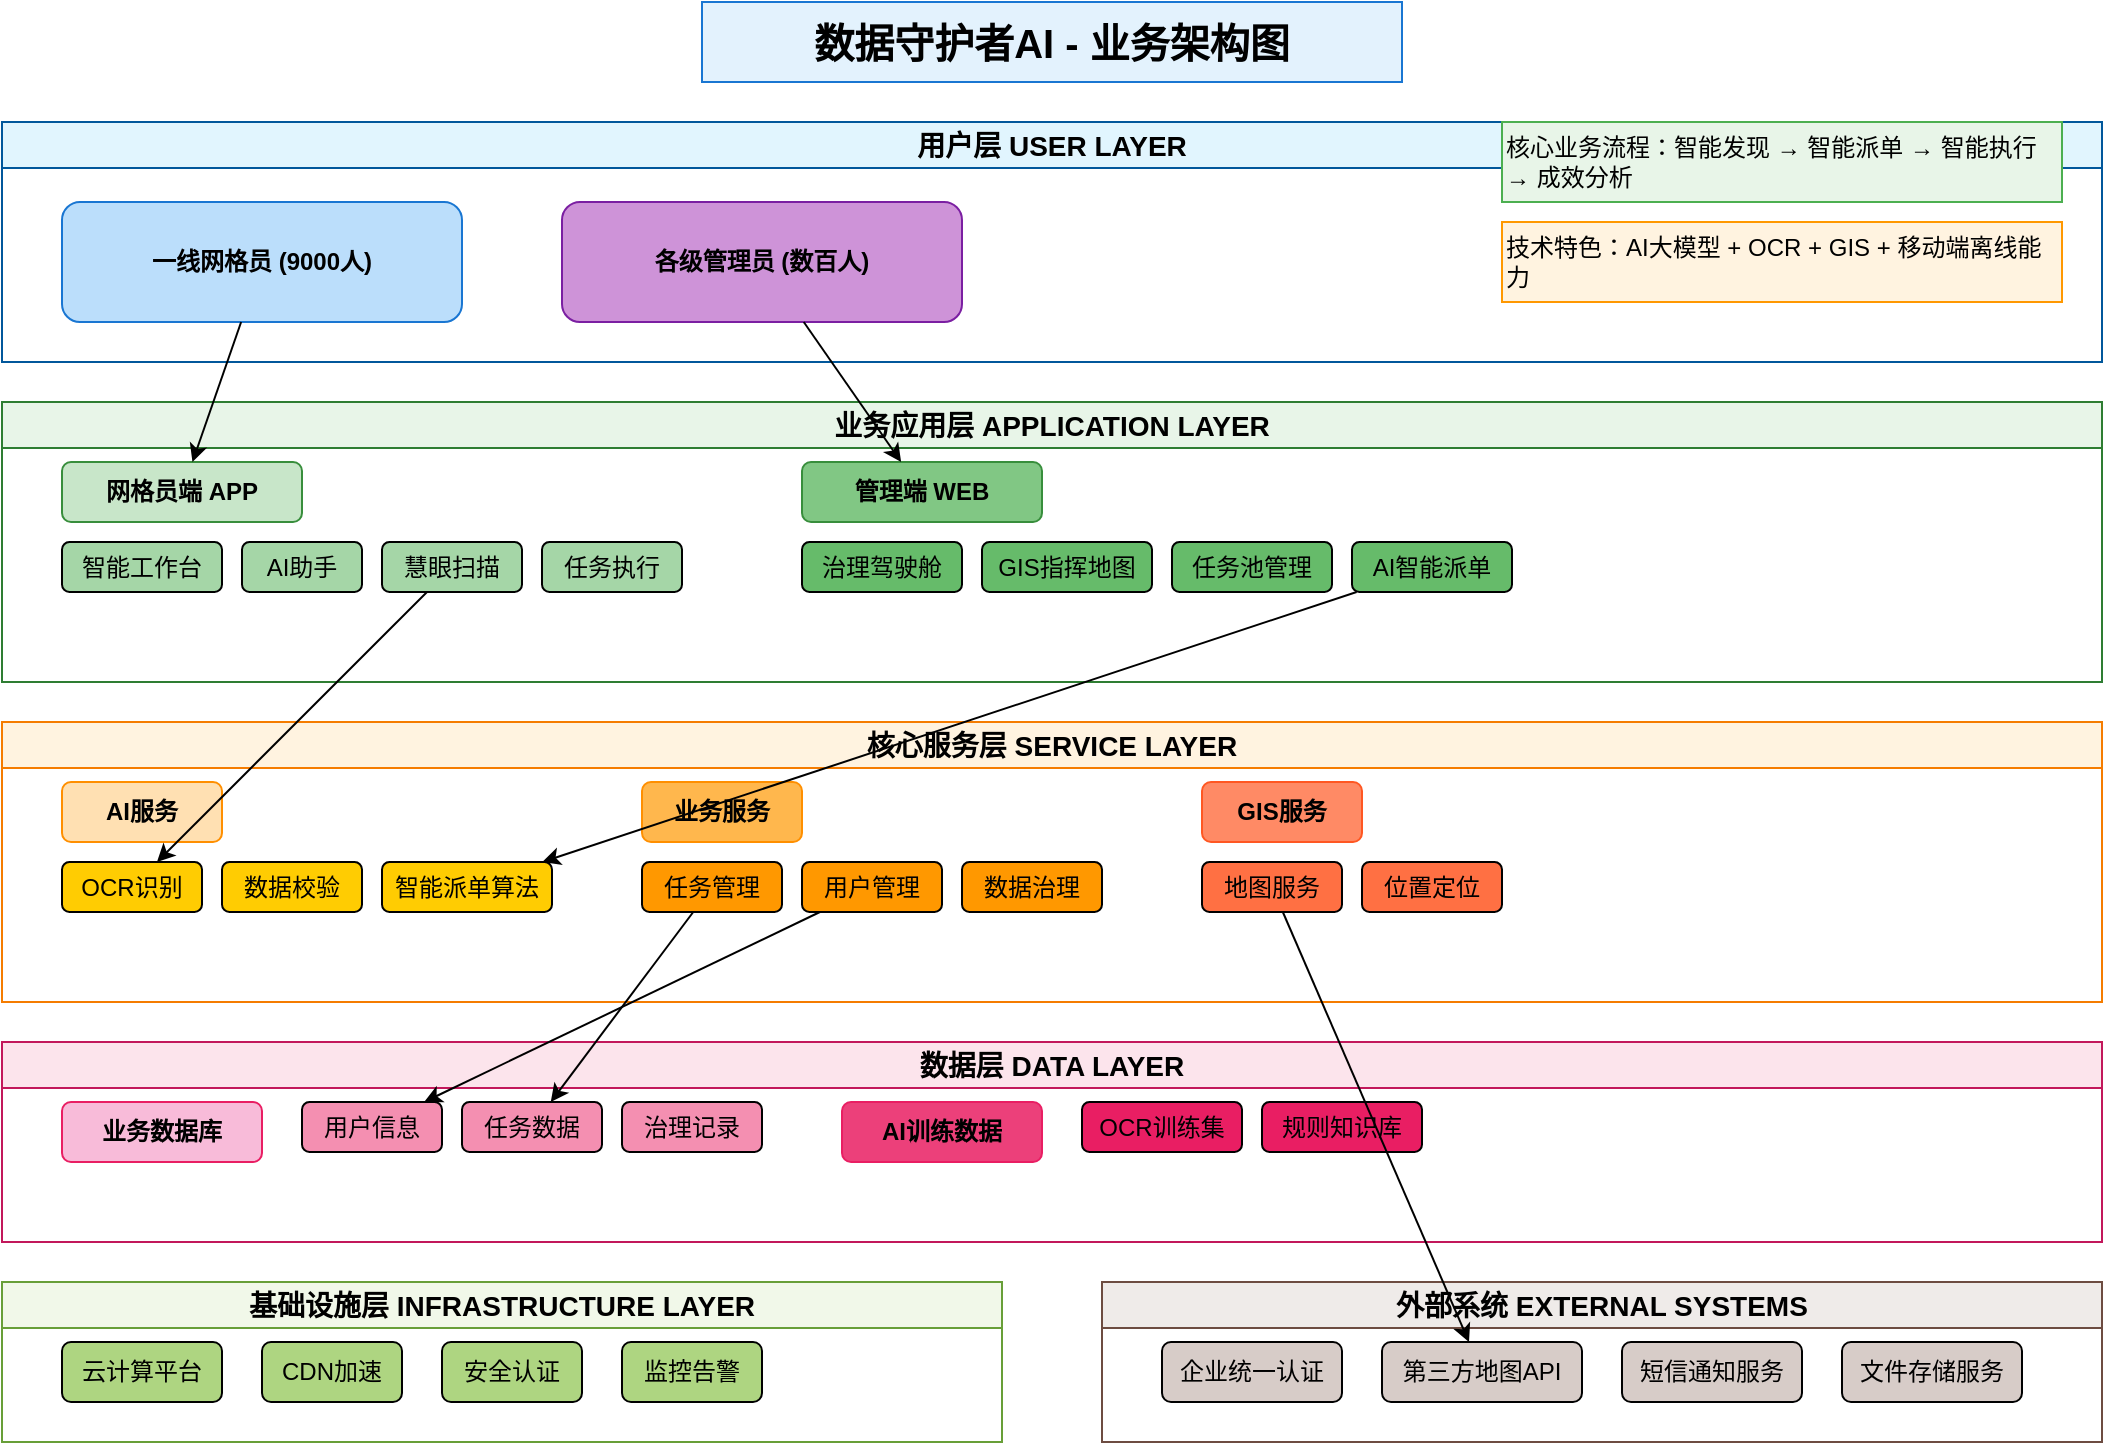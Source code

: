 <mxfile version="22.1.16">
  <diagram name="数据守护者AI业务架构图" id="page1">
    <mxGraphModel dx="1422" dy="765" grid="1" gridSize="10" guides="1" tooltips="1" connect="1" arrows="1" fold="1" page="1" pageScale="1" pageWidth="1169" pageHeight="827" math="0" shadow="0">
      <root>
        <mxCell id="0"/>
        <mxCell id="1" parent="0"/>
        
        <!-- 标题 -->
        <mxCell id="title" value="数据守护者AI - 业务架构图" style="text;html=1;align=center;verticalAlign=middle;whiteSpace=wrap;rounded=0;fontSize=20;fontStyle=1;fillColor=#E3F2FD;strokeColor=#1976D2;" vertex="1" parent="1">
          <mxGeometry x="400" y="20" width="350" height="40" as="geometry"/>
        </mxCell>
        
        <!-- 用户层 -->
        <mxCell id="user-layer" value="用户层 USER LAYER" style="swimlane;whiteSpace=wrap;html=1;fillColor=#E1F5FE;strokeColor=#01579B;fontStyle=1;fontSize=14;" vertex="1" parent="1">
          <mxGeometry x="50" y="80" width="1050" height="120" as="geometry"/>
        </mxCell>
        
        <mxCell id="gridworkers" value="一线网格员 (9000人)" style="rounded=1;whiteSpace=wrap;html=1;fillColor=#BBDEFB;strokeColor=#1976D2;fontStyle=1;" vertex="1" parent="user-layer">
          <mxGeometry x="30" y="40" width="200" height="60" as="geometry"/>
        </mxCell>
        
        <mxCell id="managers" value="各级管理员 (数百人)" style="rounded=1;whiteSpace=wrap;html=1;fillColor=#CE93D8;strokeColor=#7B1FA2;fontStyle=1;" vertex="1" parent="user-layer">
          <mxGeometry x="280" y="40" width="200" height="60" as="geometry"/>
        </mxCell>
        
        <!-- 应用层 -->
        <mxCell id="app-layer" value="业务应用层 APPLICATION LAYER" style="swimlane;whiteSpace=wrap;html=1;fillColor=#E8F5E8;strokeColor=#2E7D32;fontStyle=1;fontSize=14;" vertex="1" parent="1">
          <mxGeometry x="50" y="220" width="1050" height="140" as="geometry"/>
        </mxCell>
        
        <mxCell id="mobile-app" value="网格员端 APP" style="rounded=1;whiteSpace=wrap;html=1;fillColor=#C8E6C9;strokeColor=#388E3C;fontStyle=1;" vertex="1" parent="app-layer">
          <mxGeometry x="30" y="30" width="120" height="30" as="geometry"/>
        </mxCell>
        
        <mxCell id="smart-workspace" value="智能工作台" style="rounded=1;whiteSpace=wrap;html=1;fillColor=#A5D6A7;" vertex="1" parent="app-layer">
          <mxGeometry x="30" y="70" width="80" height="25" as="geometry"/>
        </mxCell>
        
        <mxCell id="ai-assistant" value="AI助手" style="rounded=1;whiteSpace=wrap;html=1;fillColor=#A5D6A7;" vertex="1" parent="app-layer">
          <mxGeometry x="120" y="70" width="60" height="25" as="geometry"/>
        </mxCell>
        
        <mxCell id="ocr-scan" value="慧眼扫描" style="rounded=1;whiteSpace=wrap;html=1;fillColor=#A5D6A7;" vertex="1" parent="app-layer">
          <mxGeometry x="190" y="70" width="70" height="25" as="geometry"/>
        </mxCell>
        
        <mxCell id="task-exec" value="任务执行" style="rounded=1;whiteSpace=wrap;html=1;fillColor=#A5D6A7;" vertex="1" parent="app-layer">
          <mxGeometry x="270" y="70" width="70" height="25" as="geometry"/>
        </mxCell>
        
        <mxCell id="web-app" value="管理端 WEB" style="rounded=1;whiteSpace=wrap;html=1;fillColor=#81C784;strokeColor=#388E3C;fontStyle=1;" vertex="1" parent="app-layer">
          <mxGeometry x="400" y="30" width="120" height="30" as="geometry"/>
        </mxCell>
        
        <mxCell id="dashboard" value="治理驾驶舱" style="rounded=1;whiteSpace=wrap;html=1;fillColor=#66BB6A;" vertex="1" parent="app-layer">
          <mxGeometry x="400" y="70" width="80" height="25" as="geometry"/>
        </mxCell>
        
        <mxCell id="gis-map" value="GIS指挥地图" style="rounded=1;whiteSpace=wrap;html=1;fillColor=#66BB6A;" vertex="1" parent="app-layer">
          <mxGeometry x="490" y="70" width="85" height="25" as="geometry"/>
        </mxCell>
        
        <mxCell id="task-pool" value="任务池管理" style="rounded=1;whiteSpace=wrap;html=1;fillColor=#66BB6A;" vertex="1" parent="app-layer">
          <mxGeometry x="585" y="70" width="80" height="25" as="geometry"/>
        </mxCell>
        
        <mxCell id="ai-dispatch" value="AI智能派单" style="rounded=1;whiteSpace=wrap;html=1;fillColor=#66BB6A;" vertex="1" parent="app-layer">
          <mxGeometry x="675" y="70" width="80" height="25" as="geometry"/>
        </mxCell>
        
        <!-- 服务层 -->
        <mxCell id="service-layer" value="核心服务层 SERVICE LAYER" style="swimlane;whiteSpace=wrap;html=1;fillColor=#FFF3E0;strokeColor=#F57C00;fontStyle=1;fontSize=14;" vertex="1" parent="1">
          <mxGeometry x="50" y="380" width="1050" height="140" as="geometry"/>
        </mxCell>
        
        <mxCell id="ai-services" value="AI服务" style="rounded=1;whiteSpace=wrap;html=1;fillColor=#FFE0B2;strokeColor=#FF8F00;fontStyle=1;" vertex="1" parent="service-layer">
          <mxGeometry x="30" y="30" width="80" height="30" as="geometry"/>
        </mxCell>
        
        <mxCell id="ocr-service" value="OCR识别" style="rounded=1;whiteSpace=wrap;html=1;fillColor=#FFCC02;" vertex="1" parent="service-layer">
          <mxGeometry x="30" y="70" width="70" height="25" as="geometry"/>
        </mxCell>
        
        <mxCell id="data-validation" value="数据校验" style="rounded=1;whiteSpace=wrap;html=1;fillColor=#FFCC02;" vertex="1" parent="service-layer">
          <mxGeometry x="110" y="70" width="70" height="25" as="geometry"/>
        </mxCell>
        
        <mxCell id="smart-dispatch" value="智能派单算法" style="rounded=1;whiteSpace=wrap;html=1;fillColor=#FFCC02;" vertex="1" parent="service-layer">
          <mxGeometry x="190" y="70" width="85" height="25" as="geometry"/>
        </mxCell>
        
        <mxCell id="business-services" value="业务服务" style="rounded=1;whiteSpace=wrap;html=1;fillColor=#FFB74D;strokeColor=#FF8F00;fontStyle=1;" vertex="1" parent="service-layer">
          <mxGeometry x="320" y="30" width="80" height="30" as="geometry"/>
        </mxCell>
        
        <mxCell id="task-mgmt" value="任务管理" style="rounded=1;whiteSpace=wrap;html=1;fillColor=#FF9800;" vertex="1" parent="service-layer">
          <mxGeometry x="320" y="70" width="70" height="25" as="geometry"/>
        </mxCell>
        
        <mxCell id="user-mgmt" value="用户管理" style="rounded=1;whiteSpace=wrap;html=1;fillColor=#FF9800;" vertex="1" parent="service-layer">
          <mxGeometry x="400" y="70" width="70" height="25" as="geometry"/>
        </mxCell>
        
        <mxCell id="data-governance" value="数据治理" style="rounded=1;whiteSpace=wrap;html=1;fillColor=#FF9800;" vertex="1" parent="service-layer">
          <mxGeometry x="480" y="70" width="70" height="25" as="geometry"/>
        </mxCell>
        
        <mxCell id="gis-services" value="GIS服务" style="rounded=1;whiteSpace=wrap;html=1;fillColor=#FF8A65;strokeColor=#FF5722;fontStyle=1;" vertex="1" parent="service-layer">
          <mxGeometry x="600" y="30" width="80" height="30" as="geometry"/>
        </mxCell>
        
        <mxCell id="map-service" value="地图服务" style="rounded=1;whiteSpace=wrap;html=1;fillColor=#FF7043;" vertex="1" parent="service-layer">
          <mxGeometry x="600" y="70" width="70" height="25" as="geometry"/>
        </mxCell>
        
        <mxCell id="location" value="位置定位" style="rounded=1;whiteSpace=wrap;html=1;fillColor=#FF7043;" vertex="1" parent="service-layer">
          <mxGeometry x="680" y="70" width="70" height="25" as="geometry"/>
        </mxCell>
        
        <!-- 数据层 -->
        <mxCell id="data-layer" value="数据层 DATA LAYER" style="swimlane;whiteSpace=wrap;html=1;fillColor=#FCE4EC;strokeColor=#C2185B;fontStyle=1;fontSize=14;" vertex="1" parent="1">
          <mxGeometry x="50" y="540" width="1050" height="100" as="geometry"/>
        </mxCell>
        
        <mxCell id="business-db" value="业务数据库" style="rounded=1;whiteSpace=wrap;html=1;fillColor=#F8BBD9;strokeColor=#E91E63;fontStyle=1;" vertex="1" parent="data-layer">
          <mxGeometry x="30" y="30" width="100" height="30" as="geometry"/>
        </mxCell>
        
        <mxCell id="user-data" value="用户信息" style="rounded=1;whiteSpace=wrap;html=1;fillColor=#F48FB1;" vertex="1" parent="data-layer">
          <mxGeometry x="150" y="30" width="70" height="25" as="geometry"/>
        </mxCell>
        
        <mxCell id="task-data" value="任务数据" style="rounded=1;whiteSpace=wrap;html=1;fillColor=#F48FB1;" vertex="1" parent="data-layer">
          <mxGeometry x="230" y="30" width="70" height="25" as="geometry"/>
        </mxCell>
        
        <mxCell id="governance-records" value="治理记录" style="rounded=1;whiteSpace=wrap;html=1;fillColor=#F48FB1;" vertex="1" parent="data-layer">
          <mxGeometry x="310" y="30" width="70" height="25" as="geometry"/>
        </mxCell>
        
        <mxCell id="ai-training-data" value="AI训练数据" style="rounded=1;whiteSpace=wrap;html=1;fillColor=#EC407A;strokeColor=#E91E63;fontStyle=1;" vertex="1" parent="data-layer">
          <mxGeometry x="420" y="30" width="100" height="30" as="geometry"/>
        </mxCell>
        
        <mxCell id="ocr-training" value="OCR训练集" style="rounded=1;whiteSpace=wrap;html=1;fillColor=#E91E63;" vertex="1" parent="data-layer">
          <mxGeometry x="540" y="30" width="80" height="25" as="geometry"/>
        </mxCell>
        
        <mxCell id="rules-kb" value="规则知识库" style="rounded=1;whiteSpace=wrap;html=1;fillColor=#E91E63;" vertex="1" parent="data-layer">
          <mxGeometry x="630" y="30" width="80" height="25" as="geometry"/>
        </mxCell>
        
        <!-- 基础设施层 -->
        <mxCell id="infra-layer" value="基础设施层 INFRASTRUCTURE LAYER" style="swimlane;whiteSpace=wrap;html=1;fillColor=#F1F8E9;strokeColor=#689F38;fontStyle=1;fontSize=14;" vertex="1" parent="1">
          <mxGeometry x="50" y="660" width="500" height="80" as="geometry"/>
        </mxCell>
        
        <mxCell id="cloud-platform" value="云计算平台" style="rounded=1;whiteSpace=wrap;html=1;fillColor=#AED581;" vertex="1" parent="infra-layer">
          <mxGeometry x="30" y="30" width="80" height="30" as="geometry"/>
        </mxCell>
        
        <mxCell id="cdn" value="CDN加速" style="rounded=1;whiteSpace=wrap;html=1;fillColor=#AED581;" vertex="1" parent="infra-layer">
          <mxGeometry x="130" y="30" width="70" height="30" as="geometry"/>
        </mxCell>
        
        <mxCell id="security" value="安全认证" style="rounded=1;whiteSpace=wrap;html=1;fillColor=#AED581;" vertex="1" parent="infra-layer">
          <mxGeometry x="220" y="30" width="70" height="30" as="geometry"/>
        </mxCell>
        
        <mxCell id="monitoring" value="监控告警" style="rounded=1;whiteSpace=wrap;html=1;fillColor=#AED581;" vertex="1" parent="infra-layer">
          <mxGeometry x="310" y="30" width="70" height="30" as="geometry"/>
        </mxCell>
        
        <!-- 外部系统 -->
        <mxCell id="external-layer" value="外部系统 EXTERNAL SYSTEMS" style="swimlane;whiteSpace=wrap;html=1;fillColor=#EFEBE9;strokeColor=#6D4C41;fontStyle=1;fontSize=14;" vertex="1" parent="1">
          <mxGeometry x="600" y="660" width="500" height="80" as="geometry"/>
        </mxCell>
        
        <mxCell id="enterprise-auth" value="企业统一认证" style="rounded=1;whiteSpace=wrap;html=1;fillColor=#D7CCC8;" vertex="1" parent="external-layer">
          <mxGeometry x="30" y="30" width="90" height="30" as="geometry"/>
        </mxCell>
        
        <mxCell id="map-api" value="第三方地图API" style="rounded=1;whiteSpace=wrap;html=1;fillColor=#D7CCC8;" vertex="1" parent="external-layer">
          <mxGeometry x="140" y="30" width="100" height="30" as="geometry"/>
        </mxCell>
        
        <mxCell id="sms-service" value="短信通知服务" style="rounded=1;whiteSpace=wrap;html=1;fillColor=#D7CCC8;" vertex="1" parent="external-layer">
          <mxGeometry x="260" y="30" width="90" height="30" as="geometry"/>
        </mxCell>
        
        <mxCell id="file-storage" value="文件存储服务" style="rounded=1;whiteSpace=wrap;html=1;fillColor=#D7CCC8;" vertex="1" parent="external-layer">
          <mxGeometry x="370" y="30" width="90" height="30" as="geometry"/>
        </mxCell>
        
        <!-- 关键连接线 -->
        <mxCell id="edge1" edge="1" parent="1" source="gridworkers" target="mobile-app">
          <mxGeometry relative="1" as="geometry"/>
        </mxCell>
        
        <mxCell id="edge2" edge="1" parent="1" source="managers" target="web-app">
          <mxGeometry relative="1" as="geometry"/>
        </mxCell>
        
        <mxCell id="edge3" edge="1" parent="1" source="ocr-scan" target="ocr-service">
          <mxGeometry relative="1" as="geometry"/>
        </mxCell>
        
        <mxCell id="edge4" edge="1" parent="1" source="ai-dispatch" target="smart-dispatch">
          <mxGeometry relative="1" as="geometry"/>
        </mxCell>
        
        <mxCell id="edge5" edge="1" parent="1" source="task-mgmt" target="task-data">
          <mxGeometry relative="1" as="geometry"/>
        </mxCell>
        
        <mxCell id="edge6" edge="1" parent="1" source="user-mgmt" target="user-data">
          <mxGeometry relative="1" as="geometry"/>
        </mxCell>
        
        <mxCell id="edge7" edge="1" parent="1" source="map-service" target="map-api">
          <mxGeometry relative="1" as="geometry"/>
        </mxCell>
        
        <!-- 架构说明文本 -->
        <mxCell id="note1" value="核心业务流程：智能发现 → 智能派单 → 智能执行 → 成效分析" style="text;html=1;align=left;verticalAlign=middle;whiteSpace=wrap;rounded=0;fontSize=12;fillColor=#E8F5E8;strokeColor=#4CAF50;" vertex="1" parent="1">
          <mxGeometry x="800" y="80" width="280" height="40" as="geometry"/>
        </mxCell>
        
        <mxCell id="note2" value="技术特色：AI大模型 + OCR + GIS + 移动端离线能力" style="text;html=1;align=left;verticalAlign=middle;whiteSpace=wrap;rounded=0;fontSize=12;fillColor=#FFF3E0;strokeColor=#FF9800;" vertex="1" parent="1">
          <mxGeometry x="800" y="130" width="280" height="40" as="geometry"/>
        </mxCell>
        
      </root>
    </mxGraphModel>
  </diagram>
</mxfile> 